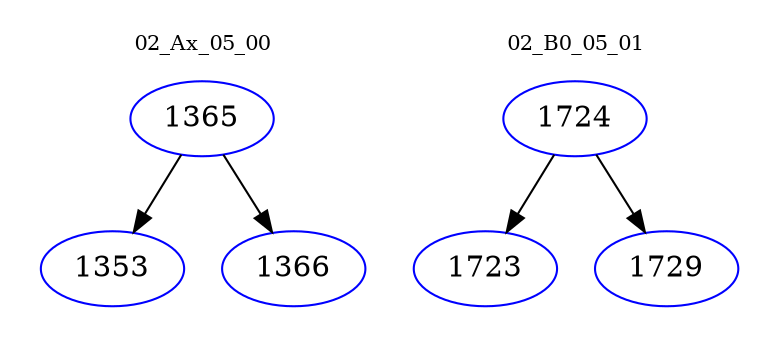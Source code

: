 digraph{
subgraph cluster_0 {
color = white
label = "02_Ax_05_00";
fontsize=10;
T0_1365 [label="1365", color="blue"]
T0_1365 -> T0_1353 [color="black"]
T0_1353 [label="1353", color="blue"]
T0_1365 -> T0_1366 [color="black"]
T0_1366 [label="1366", color="blue"]
}
subgraph cluster_1 {
color = white
label = "02_B0_05_01";
fontsize=10;
T1_1724 [label="1724", color="blue"]
T1_1724 -> T1_1723 [color="black"]
T1_1723 [label="1723", color="blue"]
T1_1724 -> T1_1729 [color="black"]
T1_1729 [label="1729", color="blue"]
}
}
